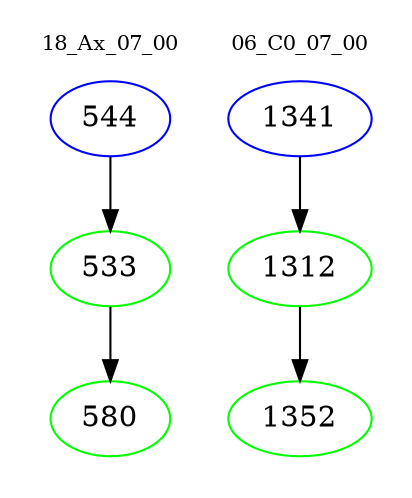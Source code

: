 digraph{
subgraph cluster_0 {
color = white
label = "18_Ax_07_00";
fontsize=10;
T0_544 [label="544", color="blue"]
T0_544 -> T0_533 [color="black"]
T0_533 [label="533", color="green"]
T0_533 -> T0_580 [color="black"]
T0_580 [label="580", color="green"]
}
subgraph cluster_1 {
color = white
label = "06_C0_07_00";
fontsize=10;
T1_1341 [label="1341", color="blue"]
T1_1341 -> T1_1312 [color="black"]
T1_1312 [label="1312", color="green"]
T1_1312 -> T1_1352 [color="black"]
T1_1352 [label="1352", color="green"]
}
}
